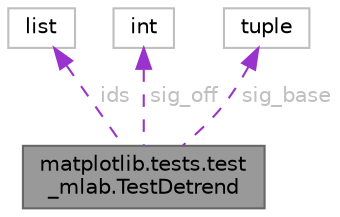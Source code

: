 digraph "matplotlib.tests.test_mlab.TestDetrend"
{
 // LATEX_PDF_SIZE
  bgcolor="transparent";
  edge [fontname=Helvetica,fontsize=10,labelfontname=Helvetica,labelfontsize=10];
  node [fontname=Helvetica,fontsize=10,shape=box,height=0.2,width=0.4];
  Node1 [id="Node000001",label="matplotlib.tests.test\l_mlab.TestDetrend",height=0.2,width=0.4,color="gray40", fillcolor="grey60", style="filled", fontcolor="black",tooltip=" "];
  Node2 -> Node1 [id="edge4_Node000001_Node000002",dir="back",color="darkorchid3",style="dashed",tooltip=" ",label=" ids",fontcolor="grey" ];
  Node2 [id="Node000002",label="list",height=0.2,width=0.4,color="grey75", fillcolor="white", style="filled",tooltip=" "];
  Node3 -> Node1 [id="edge5_Node000001_Node000003",dir="back",color="darkorchid3",style="dashed",tooltip=" ",label=" sig_off",fontcolor="grey" ];
  Node3 [id="Node000003",label="int",height=0.2,width=0.4,color="grey75", fillcolor="white", style="filled",tooltip=" "];
  Node4 -> Node1 [id="edge6_Node000001_Node000004",dir="back",color="darkorchid3",style="dashed",tooltip=" ",label=" sig_base",fontcolor="grey" ];
  Node4 [id="Node000004",label="tuple",height=0.2,width=0.4,color="grey75", fillcolor="white", style="filled",tooltip=" "];
}
